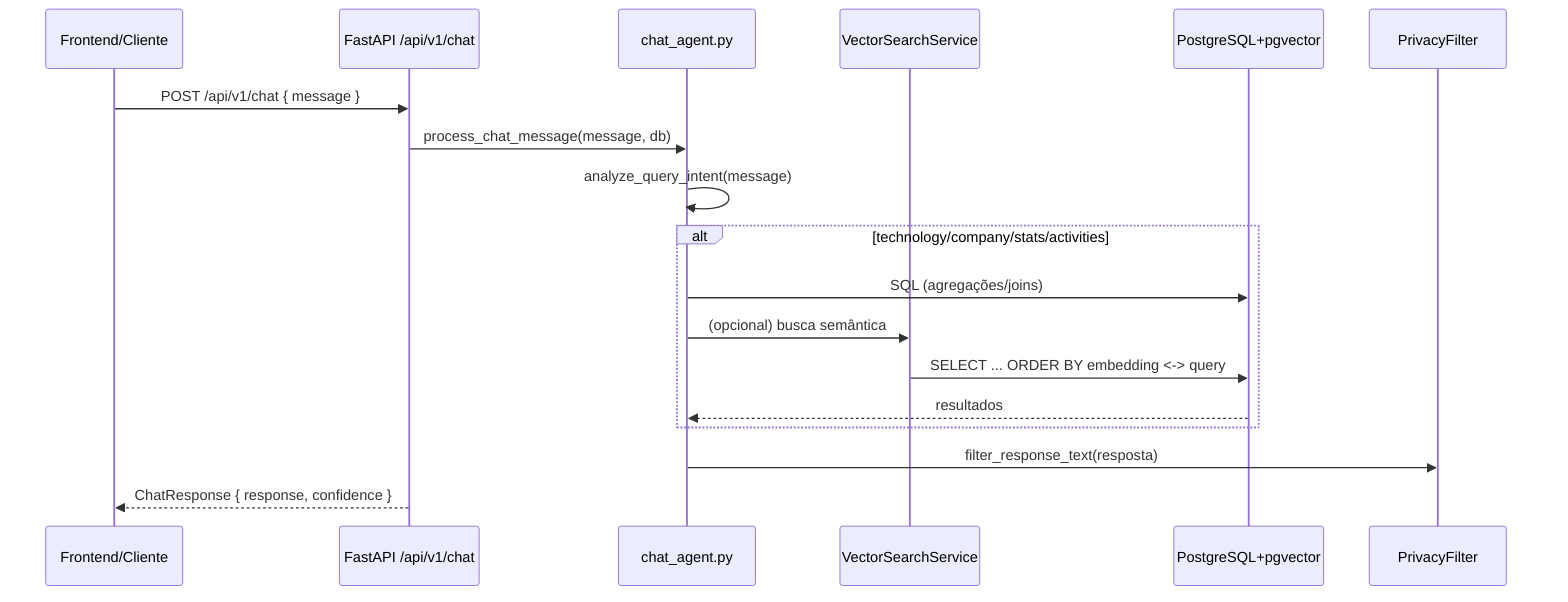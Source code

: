 sequenceDiagram
    participant FE as Frontend/Cliente
    participant API as FastAPI /api/v1/chat
    participant AG as chat_agent.py
    participant VS as VectorSearchService
    participant DB as PostgreSQL+pgvector
    participant PF as PrivacyFilter

    FE->>API: POST /api/v1/chat { message }
    API->>AG: process_chat_message(message, db)
    AG->>AG: analyze_query_intent(message)
    alt technology/company/stats/activities
        AG->>DB: SQL (agregações/joins)
        AG->>VS: (opcional) busca semântica
        VS->>DB: SELECT ... ORDER BY embedding <-> query
        DB-->>AG: resultados
    end
    AG->>PF: filter_response_text(resposta)
    API-->>FE: ChatResponse { response, confidence }